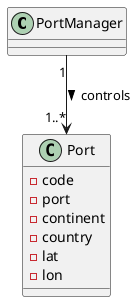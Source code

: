 @startuml
'https://plantuml.com/use-case-diagram

class PortManager {
}

class Port {
-code
-port
-continent
-country
-lat
-lon
}

PortManager "1" --> "1..*"Port :> controls
@enduml
